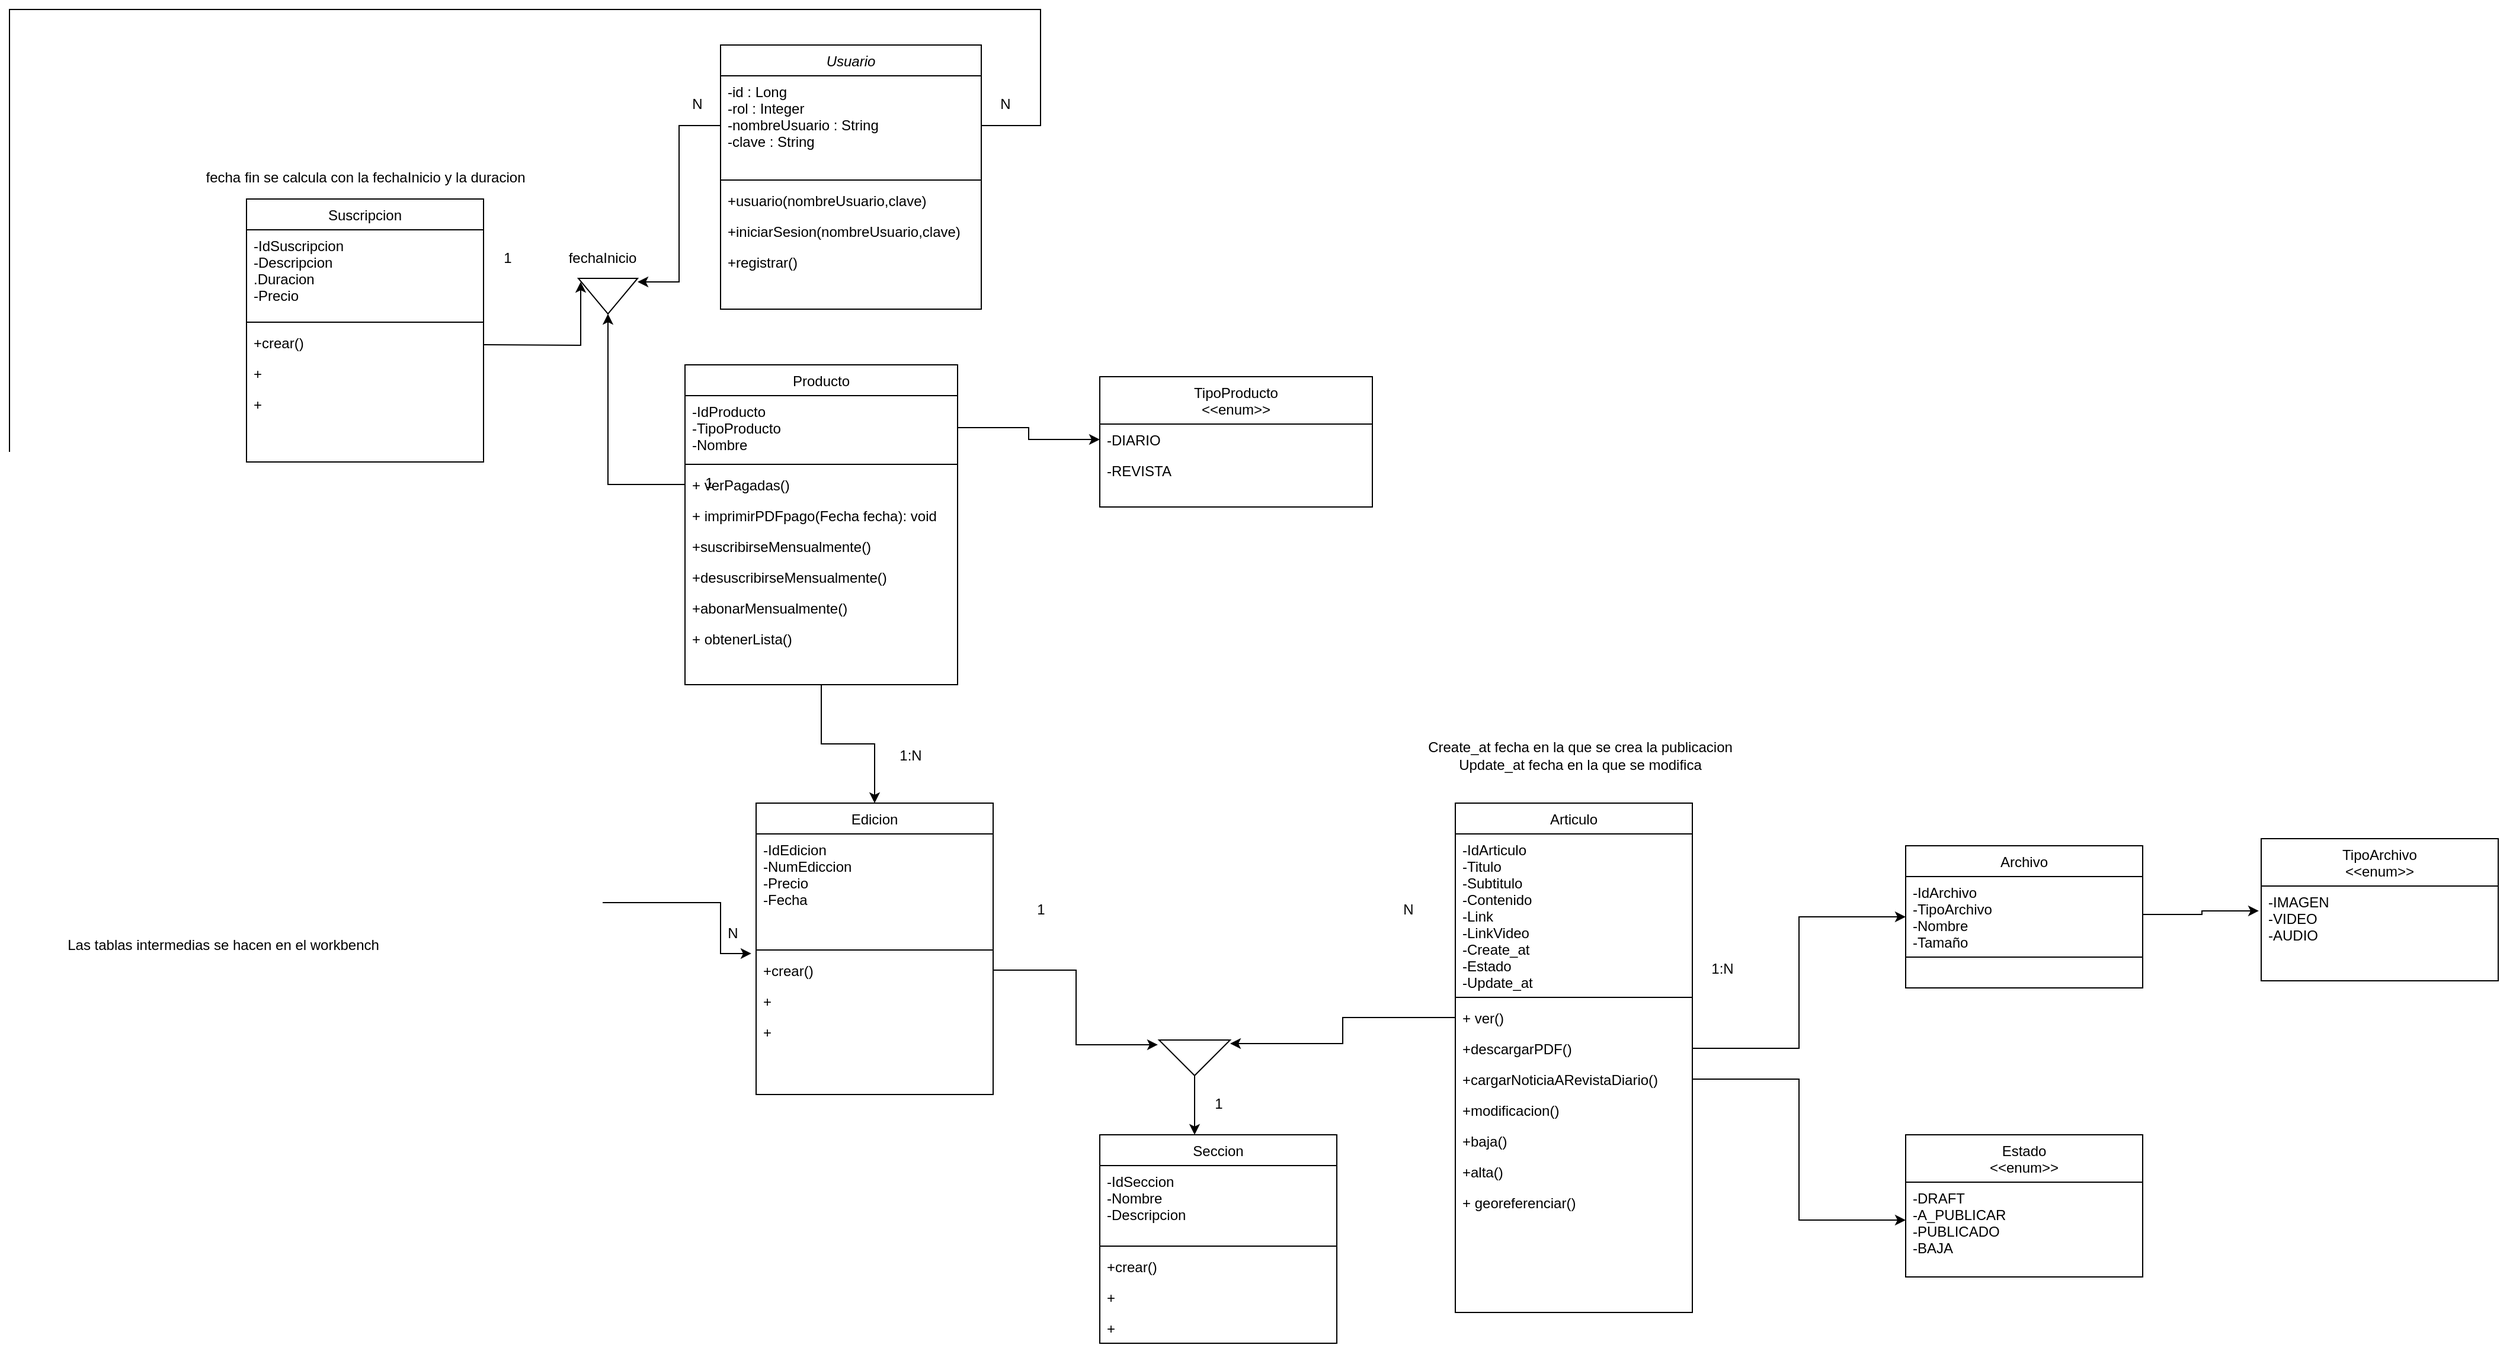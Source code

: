 <mxfile version="20.5.1" type="github"><diagram id="s6dcJjaJ8UsS8RwueKAq" name="Página-1"><mxGraphModel dx="1207" dy="580" grid="1" gridSize="10" guides="1" tooltips="1" connect="1" arrows="1" fold="1" page="1" pageScale="1" pageWidth="827" pageHeight="1169" math="0" shadow="0"><root><mxCell id="0"/><mxCell id="1" parent="0"/><mxCell id="OmIaJ9FUDiQhflYNZLRw-1" value="Usuario" style="swimlane;fontStyle=2;align=center;verticalAlign=top;childLayout=stackLayout;horizontal=1;startSize=26;horizontalStack=0;resizeParent=1;resizeLast=0;collapsible=1;marginBottom=0;rounded=0;shadow=0;strokeWidth=1;" parent="1" vertex="1"><mxGeometry x="100" y="860" width="220" height="223" as="geometry"><mxRectangle x="230" y="140" width="160" height="26" as="alternateBounds"/></mxGeometry></mxCell><mxCell id="OmIaJ9FUDiQhflYNZLRw-2" value="-id : Long&#10;-rol : Integer&#10;-nombreUsuario : String&#10;-clave : String" style="text;align=left;verticalAlign=top;spacingLeft=4;spacingRight=4;overflow=hidden;rotatable=0;points=[[0,0.5],[1,0.5]];portConstraint=eastwest;" parent="OmIaJ9FUDiQhflYNZLRw-1" vertex="1"><mxGeometry y="26" width="220" height="84" as="geometry"/></mxCell><mxCell id="OmIaJ9FUDiQhflYNZLRw-5" value="" style="line;html=1;strokeWidth=1;align=left;verticalAlign=middle;spacingTop=-1;spacingLeft=3;spacingRight=3;rotatable=0;labelPosition=right;points=[];portConstraint=eastwest;" parent="OmIaJ9FUDiQhflYNZLRw-1" vertex="1"><mxGeometry y="110" width="220" height="8" as="geometry"/></mxCell><mxCell id="OmIaJ9FUDiQhflYNZLRw-6" value="+usuario(nombreUsuario,clave)" style="text;align=left;verticalAlign=top;spacingLeft=4;spacingRight=4;overflow=hidden;rotatable=0;points=[[0,0.5],[1,0.5]];portConstraint=eastwest;" parent="OmIaJ9FUDiQhflYNZLRw-1" vertex="1"><mxGeometry y="118" width="220" height="26" as="geometry"/></mxCell><mxCell id="OmIaJ9FUDiQhflYNZLRw-7" value="+iniciarSesion(nombreUsuario,clave)" style="text;align=left;verticalAlign=top;spacingLeft=4;spacingRight=4;overflow=hidden;rotatable=0;points=[[0,0.5],[1,0.5]];portConstraint=eastwest;" parent="OmIaJ9FUDiQhflYNZLRw-1" vertex="1"><mxGeometry y="144" width="220" height="26" as="geometry"/></mxCell><mxCell id="OmIaJ9FUDiQhflYNZLRw-8" value="+registrar()" style="text;align=left;verticalAlign=top;spacingLeft=4;spacingRight=4;overflow=hidden;rotatable=0;points=[[0,0.5],[1,0.5]];portConstraint=eastwest;" parent="OmIaJ9FUDiQhflYNZLRw-1" vertex="1"><mxGeometry y="170" width="220" height="26" as="geometry"/></mxCell><mxCell id="gmvJrnh-E27BotTeYtN5-12" style="edgeStyle=orthogonalEdgeStyle;rounded=0;orthogonalLoop=1;jettySize=auto;html=1;exitX=0.5;exitY=1;exitDx=0;exitDy=0;entryX=0.5;entryY=0;entryDx=0;entryDy=0;" parent="1" source="OmIaJ9FUDiQhflYNZLRw-73" target="OmIaJ9FUDiQhflYNZLRw-27" edge="1"><mxGeometry relative="1" as="geometry"/></mxCell><mxCell id="OmIaJ9FUDiQhflYNZLRw-73" value="Producto" style="swimlane;fontStyle=0;align=center;verticalAlign=top;childLayout=stackLayout;horizontal=1;startSize=26;horizontalStack=0;resizeParent=1;resizeLast=0;collapsible=1;marginBottom=0;rounded=0;shadow=0;strokeWidth=1;" parent="1" vertex="1"><mxGeometry x="70" y="1130" width="230" height="270" as="geometry"><mxRectangle x="130" y="380" width="160" height="26" as="alternateBounds"/></mxGeometry></mxCell><mxCell id="OmIaJ9FUDiQhflYNZLRw-74" value="-IdProducto&#10;-TipoProducto&#10;-Nombre" style="text;align=left;verticalAlign=top;spacingLeft=4;spacingRight=4;overflow=hidden;rotatable=0;points=[[0,0.5],[1,0.5]];portConstraint=eastwest;" parent="OmIaJ9FUDiQhflYNZLRw-73" vertex="1"><mxGeometry y="26" width="230" height="54" as="geometry"/></mxCell><mxCell id="OmIaJ9FUDiQhflYNZLRw-76" value="" style="line;html=1;strokeWidth=1;align=left;verticalAlign=middle;spacingTop=-1;spacingLeft=3;spacingRight=3;rotatable=0;labelPosition=right;points=[];portConstraint=eastwest;" parent="OmIaJ9FUDiQhflYNZLRw-73" vertex="1"><mxGeometry y="80" width="230" height="8" as="geometry"/></mxCell><mxCell id="OmIaJ9FUDiQhflYNZLRw-77" value="+ verPagadas()" style="text;align=left;verticalAlign=top;spacingLeft=4;spacingRight=4;overflow=hidden;rotatable=0;points=[[0,0.5],[1,0.5]];portConstraint=eastwest;" parent="OmIaJ9FUDiQhflYNZLRw-73" vertex="1"><mxGeometry y="88" width="230" height="26" as="geometry"/></mxCell><mxCell id="OmIaJ9FUDiQhflYNZLRw-78" value="+ imprimirPDFpago(Fecha fecha): void" style="text;align=left;verticalAlign=top;spacingLeft=4;spacingRight=4;overflow=hidden;rotatable=0;points=[[0,0.5],[1,0.5]];portConstraint=eastwest;" parent="OmIaJ9FUDiQhflYNZLRw-73" vertex="1"><mxGeometry y="114" width="230" height="26" as="geometry"/></mxCell><mxCell id="OmIaJ9FUDiQhflYNZLRw-79" value="+suscribirseMensualmente()" style="text;align=left;verticalAlign=top;spacingLeft=4;spacingRight=4;overflow=hidden;rotatable=0;points=[[0,0.5],[1,0.5]];portConstraint=eastwest;" parent="OmIaJ9FUDiQhflYNZLRw-73" vertex="1"><mxGeometry y="140" width="230" height="26" as="geometry"/></mxCell><mxCell id="OmIaJ9FUDiQhflYNZLRw-80" value="+desuscribirseMensualmente()" style="text;align=left;verticalAlign=top;spacingLeft=4;spacingRight=4;overflow=hidden;rotatable=0;points=[[0,0.5],[1,0.5]];portConstraint=eastwest;" parent="OmIaJ9FUDiQhflYNZLRw-73" vertex="1"><mxGeometry y="166" width="230" height="26" as="geometry"/></mxCell><mxCell id="OmIaJ9FUDiQhflYNZLRw-81" value="+abonarMensualmente()" style="text;align=left;verticalAlign=top;spacingLeft=4;spacingRight=4;overflow=hidden;rotatable=0;points=[[0,0.5],[1,0.5]];portConstraint=eastwest;" parent="OmIaJ9FUDiQhflYNZLRw-73" vertex="1"><mxGeometry y="192" width="230" height="26" as="geometry"/></mxCell><mxCell id="OmIaJ9FUDiQhflYNZLRw-82" value="+ obtenerLista()" style="text;align=left;verticalAlign=top;spacingLeft=4;spacingRight=4;overflow=hidden;rotatable=0;points=[[0,0.5],[1,0.5]];portConstraint=eastwest;" parent="OmIaJ9FUDiQhflYNZLRw-73" vertex="1"><mxGeometry y="218" width="230" height="26" as="geometry"/></mxCell><mxCell id="gmvJrnh-E27BotTeYtN5-1" value="TipoProducto&#10;&lt;&lt;enum&gt;&gt;" style="swimlane;fontStyle=0;align=center;verticalAlign=top;childLayout=stackLayout;horizontal=1;startSize=40;horizontalStack=0;resizeParent=1;resizeLast=0;collapsible=1;marginBottom=0;rounded=0;shadow=0;strokeWidth=1;" parent="1" vertex="1"><mxGeometry x="420" y="1140" width="230" height="110" as="geometry"><mxRectangle x="130" y="380" width="160" height="26" as="alternateBounds"/></mxGeometry></mxCell><mxCell id="gmvJrnh-E27BotTeYtN5-2" value="-DIARIO" style="text;align=left;verticalAlign=top;spacingLeft=4;spacingRight=4;overflow=hidden;rotatable=0;points=[[0,0.5],[1,0.5]];portConstraint=eastwest;" parent="gmvJrnh-E27BotTeYtN5-1" vertex="1"><mxGeometry y="40" width="230" height="26" as="geometry"/></mxCell><mxCell id="gmvJrnh-E27BotTeYtN5-3" value="-REVISTA" style="text;align=left;verticalAlign=top;spacingLeft=4;spacingRight=4;overflow=hidden;rotatable=0;points=[[0,0.5],[1,0.5]];portConstraint=eastwest;rounded=0;shadow=0;html=0;" parent="gmvJrnh-E27BotTeYtN5-1" vertex="1"><mxGeometry y="66" width="230" height="26" as="geometry"/></mxCell><mxCell id="gmvJrnh-E27BotTeYtN5-11" style="edgeStyle=orthogonalEdgeStyle;rounded=0;orthogonalLoop=1;jettySize=auto;html=1;exitX=1;exitY=0.5;exitDx=0;exitDy=0;entryX=0;entryY=0.5;entryDx=0;entryDy=0;" parent="1" source="OmIaJ9FUDiQhflYNZLRw-74" target="gmvJrnh-E27BotTeYtN5-2" edge="1"><mxGeometry relative="1" as="geometry"/></mxCell><mxCell id="gmvJrnh-E27BotTeYtN5-23" value="Suscripcion" style="swimlane;fontStyle=0;align=center;verticalAlign=top;childLayout=stackLayout;horizontal=1;startSize=26;horizontalStack=0;resizeParent=1;resizeLast=0;collapsible=1;marginBottom=0;rounded=0;shadow=0;strokeWidth=1;" parent="1" vertex="1"><mxGeometry x="-300" y="990" width="200" height="222" as="geometry"><mxRectangle x="130" y="380" width="160" height="26" as="alternateBounds"/></mxGeometry></mxCell><mxCell id="gmvJrnh-E27BotTeYtN5-24" value="-IdSuscripcion&#10;-Descripcion&#10;.Duracion&#10;-Precio" style="text;align=left;verticalAlign=top;spacingLeft=4;spacingRight=4;overflow=hidden;rotatable=0;points=[[0,0.5],[1,0.5]];portConstraint=eastwest;" parent="gmvJrnh-E27BotTeYtN5-23" vertex="1"><mxGeometry y="26" width="200" height="74" as="geometry"/></mxCell><mxCell id="gmvJrnh-E27BotTeYtN5-26" value="" style="line;html=1;strokeWidth=1;align=left;verticalAlign=middle;spacingTop=-1;spacingLeft=3;spacingRight=3;rotatable=0;labelPosition=right;points=[];portConstraint=eastwest;" parent="gmvJrnh-E27BotTeYtN5-23" vertex="1"><mxGeometry y="100" width="200" height="8" as="geometry"/></mxCell><mxCell id="gmvJrnh-E27BotTeYtN5-27" value="+crear()" style="text;align=left;verticalAlign=top;spacingLeft=4;spacingRight=4;overflow=hidden;rotatable=0;points=[[0,0.5],[1,0.5]];portConstraint=eastwest;" parent="gmvJrnh-E27BotTeYtN5-23" vertex="1"><mxGeometry y="108" width="200" height="26" as="geometry"/></mxCell><mxCell id="gmvJrnh-E27BotTeYtN5-28" value="+" style="text;align=left;verticalAlign=top;spacingLeft=4;spacingRight=4;overflow=hidden;rotatable=0;points=[[0,0.5],[1,0.5]];portConstraint=eastwest;" parent="gmvJrnh-E27BotTeYtN5-23" vertex="1"><mxGeometry y="134" width="200" height="26" as="geometry"/></mxCell><mxCell id="gmvJrnh-E27BotTeYtN5-29" value="+ " style="text;align=left;verticalAlign=top;spacingLeft=4;spacingRight=4;overflow=hidden;rotatable=0;points=[[0,0.5],[1,0.5]];portConstraint=eastwest;" parent="gmvJrnh-E27BotTeYtN5-23" vertex="1"><mxGeometry y="160" width="200" height="26" as="geometry"/></mxCell><mxCell id="OmIaJ9FUDiQhflYNZLRw-27" value="Edicion" style="swimlane;fontStyle=0;align=center;verticalAlign=top;childLayout=stackLayout;horizontal=1;startSize=26;horizontalStack=0;resizeParent=1;resizeLast=0;collapsible=1;marginBottom=0;rounded=0;shadow=0;strokeWidth=1;" parent="1" vertex="1"><mxGeometry x="130" y="1500" width="200" height="246" as="geometry"><mxRectangle x="130" y="380" width="160" height="26" as="alternateBounds"/></mxGeometry></mxCell><mxCell id="OmIaJ9FUDiQhflYNZLRw-28" value="-IdEdicion&#10;-NumEdiccion&#10;-Precio&#10;-Fecha" style="text;align=left;verticalAlign=top;spacingLeft=4;spacingRight=4;overflow=hidden;rotatable=0;points=[[0,0.5],[1,0.5]];portConstraint=eastwest;" parent="OmIaJ9FUDiQhflYNZLRw-27" vertex="1"><mxGeometry y="26" width="200" height="94" as="geometry"/></mxCell><mxCell id="OmIaJ9FUDiQhflYNZLRw-30" value="" style="line;html=1;strokeWidth=1;align=left;verticalAlign=middle;spacingTop=-1;spacingLeft=3;spacingRight=3;rotatable=0;labelPosition=right;points=[];portConstraint=eastwest;" parent="OmIaJ9FUDiQhflYNZLRw-27" vertex="1"><mxGeometry y="120" width="200" height="8" as="geometry"/></mxCell><mxCell id="OmIaJ9FUDiQhflYNZLRw-31" value="+crear()" style="text;align=left;verticalAlign=top;spacingLeft=4;spacingRight=4;overflow=hidden;rotatable=0;points=[[0,0.5],[1,0.5]];portConstraint=eastwest;" parent="OmIaJ9FUDiQhflYNZLRw-27" vertex="1"><mxGeometry y="128" width="200" height="26" as="geometry"/></mxCell><mxCell id="OmIaJ9FUDiQhflYNZLRw-32" value="+" style="text;align=left;verticalAlign=top;spacingLeft=4;spacingRight=4;overflow=hidden;rotatable=0;points=[[0,0.5],[1,0.5]];portConstraint=eastwest;" parent="OmIaJ9FUDiQhflYNZLRw-27" vertex="1"><mxGeometry y="154" width="200" height="26" as="geometry"/></mxCell><mxCell id="OmIaJ9FUDiQhflYNZLRw-33" value="+ " style="text;align=left;verticalAlign=top;spacingLeft=4;spacingRight=4;overflow=hidden;rotatable=0;points=[[0,0.5],[1,0.5]];portConstraint=eastwest;" parent="OmIaJ9FUDiQhflYNZLRw-27" vertex="1"><mxGeometry y="180" width="200" height="26" as="geometry"/></mxCell><mxCell id="OmIaJ9FUDiQhflYNZLRw-34" value="Articulo" style="swimlane;fontStyle=0;align=center;verticalAlign=top;childLayout=stackLayout;horizontal=1;startSize=26;horizontalStack=0;resizeParent=1;resizeLast=0;collapsible=1;marginBottom=0;rounded=0;shadow=0;strokeWidth=1;" parent="1" vertex="1"><mxGeometry x="720" y="1500" width="200" height="430" as="geometry"><mxRectangle x="130" y="380" width="160" height="26" as="alternateBounds"/></mxGeometry></mxCell><mxCell id="OmIaJ9FUDiQhflYNZLRw-35" value="-IdArticulo&#10;-Titulo&#10;-Subtitulo&#10;-Contenido&#10;-Link&#10;-LinkVideo&#10;-Create_at&#10;-Estado&#10;-Update_at" style="text;align=left;verticalAlign=top;spacingLeft=4;spacingRight=4;overflow=hidden;rotatable=0;points=[[0,0.5],[1,0.5]];portConstraint=eastwest;" parent="OmIaJ9FUDiQhflYNZLRw-34" vertex="1"><mxGeometry y="26" width="200" height="134" as="geometry"/></mxCell><mxCell id="OmIaJ9FUDiQhflYNZLRw-37" value="" style="line;html=1;strokeWidth=1;align=left;verticalAlign=middle;spacingTop=-1;spacingLeft=3;spacingRight=3;rotatable=0;labelPosition=right;points=[];portConstraint=eastwest;" parent="OmIaJ9FUDiQhflYNZLRw-34" vertex="1"><mxGeometry y="160" width="200" height="8" as="geometry"/></mxCell><mxCell id="OmIaJ9FUDiQhflYNZLRw-38" value="+ ver()" style="text;align=left;verticalAlign=top;spacingLeft=4;spacingRight=4;overflow=hidden;rotatable=0;points=[[0,0.5],[1,0.5]];portConstraint=eastwest;" parent="OmIaJ9FUDiQhflYNZLRw-34" vertex="1"><mxGeometry y="168" width="200" height="26" as="geometry"/></mxCell><mxCell id="OmIaJ9FUDiQhflYNZLRw-39" value="+descargarPDF()" style="text;align=left;verticalAlign=top;spacingLeft=4;spacingRight=4;overflow=hidden;rotatable=0;points=[[0,0.5],[1,0.5]];portConstraint=eastwest;" parent="OmIaJ9FUDiQhflYNZLRw-34" vertex="1"><mxGeometry y="194" width="200" height="26" as="geometry"/></mxCell><mxCell id="OmIaJ9FUDiQhflYNZLRw-40" value="+cargarNoticiaARevistaDiario()" style="text;align=left;verticalAlign=top;spacingLeft=4;spacingRight=4;overflow=hidden;rotatable=0;points=[[0,0.5],[1,0.5]];portConstraint=eastwest;" parent="OmIaJ9FUDiQhflYNZLRw-34" vertex="1"><mxGeometry y="220" width="200" height="26" as="geometry"/></mxCell><mxCell id="OmIaJ9FUDiQhflYNZLRw-41" value="+modificacion()" style="text;align=left;verticalAlign=top;spacingLeft=4;spacingRight=4;overflow=hidden;rotatable=0;points=[[0,0.5],[1,0.5]];portConstraint=eastwest;" parent="OmIaJ9FUDiQhflYNZLRw-34" vertex="1"><mxGeometry y="246" width="200" height="26" as="geometry"/></mxCell><mxCell id="OmIaJ9FUDiQhflYNZLRw-42" value="+baja()" style="text;align=left;verticalAlign=top;spacingLeft=4;spacingRight=4;overflow=hidden;rotatable=0;points=[[0,0.5],[1,0.5]];portConstraint=eastwest;" parent="OmIaJ9FUDiQhflYNZLRw-34" vertex="1"><mxGeometry y="272" width="200" height="26" as="geometry"/></mxCell><mxCell id="OmIaJ9FUDiQhflYNZLRw-43" value="+alta()" style="text;align=left;verticalAlign=top;spacingLeft=4;spacingRight=4;overflow=hidden;rotatable=0;points=[[0,0.5],[1,0.5]];portConstraint=eastwest;" parent="OmIaJ9FUDiQhflYNZLRw-34" vertex="1"><mxGeometry y="298" width="200" height="26" as="geometry"/></mxCell><mxCell id="OmIaJ9FUDiQhflYNZLRw-44" value="+ georeferenciar()" style="text;align=left;verticalAlign=top;spacingLeft=4;spacingRight=4;overflow=hidden;rotatable=0;points=[[0,0.5],[1,0.5]];portConstraint=eastwest;" parent="OmIaJ9FUDiQhflYNZLRw-34" vertex="1"><mxGeometry y="324" width="200" height="26" as="geometry"/></mxCell><mxCell id="OmIaJ9FUDiQhflYNZLRw-51" value="Seccion" style="swimlane;fontStyle=0;align=center;verticalAlign=top;childLayout=stackLayout;horizontal=1;startSize=26;horizontalStack=0;resizeParent=1;resizeLast=0;collapsible=1;marginBottom=0;rounded=0;shadow=0;strokeWidth=1;" parent="1" vertex="1"><mxGeometry x="420" y="1780" width="200" height="176" as="geometry"><mxRectangle x="130" y="380" width="160" height="26" as="alternateBounds"/></mxGeometry></mxCell><mxCell id="OmIaJ9FUDiQhflYNZLRw-52" value="-IdSeccion&#10;-Nombre&#10;-Descripcion" style="text;align=left;verticalAlign=top;spacingLeft=4;spacingRight=4;overflow=hidden;rotatable=0;points=[[0,0.5],[1,0.5]];portConstraint=eastwest;" parent="OmIaJ9FUDiQhflYNZLRw-51" vertex="1"><mxGeometry y="26" width="200" height="64" as="geometry"/></mxCell><mxCell id="OmIaJ9FUDiQhflYNZLRw-54" value="" style="line;html=1;strokeWidth=1;align=left;verticalAlign=middle;spacingTop=-1;spacingLeft=3;spacingRight=3;rotatable=0;labelPosition=right;points=[];portConstraint=eastwest;" parent="OmIaJ9FUDiQhflYNZLRw-51" vertex="1"><mxGeometry y="90" width="200" height="8" as="geometry"/></mxCell><mxCell id="OmIaJ9FUDiQhflYNZLRw-55" value="+crear()" style="text;align=left;verticalAlign=top;spacingLeft=4;spacingRight=4;overflow=hidden;rotatable=0;points=[[0,0.5],[1,0.5]];portConstraint=eastwest;" parent="OmIaJ9FUDiQhflYNZLRw-51" vertex="1"><mxGeometry y="98" width="200" height="26" as="geometry"/></mxCell><mxCell id="OmIaJ9FUDiQhflYNZLRw-56" value="+" style="text;align=left;verticalAlign=top;spacingLeft=4;spacingRight=4;overflow=hidden;rotatable=0;points=[[0,0.5],[1,0.5]];portConstraint=eastwest;" parent="OmIaJ9FUDiQhflYNZLRw-51" vertex="1"><mxGeometry y="124" width="200" height="26" as="geometry"/></mxCell><mxCell id="OmIaJ9FUDiQhflYNZLRw-57" value="+ " style="text;align=left;verticalAlign=top;spacingLeft=4;spacingRight=4;overflow=hidden;rotatable=0;points=[[0,0.5],[1,0.5]];portConstraint=eastwest;" parent="OmIaJ9FUDiQhflYNZLRw-51" vertex="1"><mxGeometry y="150" width="200" height="26" as="geometry"/></mxCell><mxCell id="gmvJrnh-E27BotTeYtN5-16" style="edgeStyle=orthogonalEdgeStyle;rounded=0;orthogonalLoop=1;jettySize=auto;html=1;exitX=1;exitY=0.5;exitDx=0;exitDy=0;entryX=0.4;entryY=0;entryDx=0;entryDy=0;entryPerimeter=0;" parent="1" source="gmvJrnh-E27BotTeYtN5-14" target="OmIaJ9FUDiQhflYNZLRw-51" edge="1"><mxGeometry relative="1" as="geometry"/></mxCell><mxCell id="gmvJrnh-E27BotTeYtN5-14" value="" style="triangle;whiteSpace=wrap;html=1;rotation=90;" parent="1" vertex="1"><mxGeometry x="485" y="1685" width="30" height="60" as="geometry"/></mxCell><mxCell id="gmvJrnh-E27BotTeYtN5-17" style="edgeStyle=orthogonalEdgeStyle;rounded=0;orthogonalLoop=1;jettySize=auto;html=1;exitX=0;exitY=0.5;exitDx=0;exitDy=0;entryX=0.1;entryY=0;entryDx=0;entryDy=0;entryPerimeter=0;" parent="1" source="OmIaJ9FUDiQhflYNZLRw-38" target="gmvJrnh-E27BotTeYtN5-14" edge="1"><mxGeometry relative="1" as="geometry"/></mxCell><mxCell id="gmvJrnh-E27BotTeYtN5-19" style="edgeStyle=orthogonalEdgeStyle;rounded=0;orthogonalLoop=1;jettySize=auto;html=1;exitX=1;exitY=0.5;exitDx=0;exitDy=0;entryX=0.133;entryY=1.017;entryDx=0;entryDy=0;entryPerimeter=0;" parent="1" source="OmIaJ9FUDiQhflYNZLRw-31" target="gmvJrnh-E27BotTeYtN5-14" edge="1"><mxGeometry relative="1" as="geometry"/></mxCell><mxCell id="gmvJrnh-E27BotTeYtN5-20" value="N" style="text;html=1;align=center;verticalAlign=middle;resizable=0;points=[];autosize=1;" parent="1" vertex="1"><mxGeometry x="670" y="1580" width="20" height="20" as="geometry"/></mxCell><mxCell id="gmvJrnh-E27BotTeYtN5-21" value="1" style="text;html=1;align=center;verticalAlign=middle;resizable=0;points=[];autosize=1;" parent="1" vertex="1"><mxGeometry x="360" y="1580" width="20" height="20" as="geometry"/></mxCell><mxCell id="gmvJrnh-E27BotTeYtN5-22" value="1" style="text;html=1;align=center;verticalAlign=middle;resizable=0;points=[];autosize=1;" parent="1" vertex="1"><mxGeometry x="510" y="1744" width="20" height="20" as="geometry"/></mxCell><mxCell id="gmvJrnh-E27BotTeYtN5-30" value="" style="triangle;whiteSpace=wrap;html=1;rotation=90;" parent="1" vertex="1"><mxGeometry x="-10" y="1047" width="30" height="50" as="geometry"/></mxCell><mxCell id="gmvJrnh-E27BotTeYtN5-31" style="edgeStyle=orthogonalEdgeStyle;rounded=0;orthogonalLoop=1;jettySize=auto;html=1;exitX=1;exitY=0.5;exitDx=0;exitDy=0;entryX=0.1;entryY=0.96;entryDx=0;entryDy=0;entryPerimeter=0;" parent="1" target="gmvJrnh-E27BotTeYtN5-30" edge="1"><mxGeometry relative="1" as="geometry"><mxPoint x="-100" y="1113" as="sourcePoint"/></mxGeometry></mxCell><mxCell id="gmvJrnh-E27BotTeYtN5-32" style="edgeStyle=orthogonalEdgeStyle;rounded=0;orthogonalLoop=1;jettySize=auto;html=1;exitX=0;exitY=0.5;exitDx=0;exitDy=0;entryX=0.1;entryY=0;entryDx=0;entryDy=0;entryPerimeter=0;" parent="1" source="OmIaJ9FUDiQhflYNZLRw-2" target="gmvJrnh-E27BotTeYtN5-30" edge="1"><mxGeometry relative="1" as="geometry"/></mxCell><mxCell id="gmvJrnh-E27BotTeYtN5-33" style="edgeStyle=orthogonalEdgeStyle;rounded=0;orthogonalLoop=1;jettySize=auto;html=1;exitX=0;exitY=0.5;exitDx=0;exitDy=0;entryX=1;entryY=0.5;entryDx=0;entryDy=0;" parent="1" source="OmIaJ9FUDiQhflYNZLRw-77" target="gmvJrnh-E27BotTeYtN5-30" edge="1"><mxGeometry relative="1" as="geometry"/></mxCell><mxCell id="gmvJrnh-E27BotTeYtN5-34" value="N" style="text;html=1;align=center;verticalAlign=middle;resizable=0;points=[];autosize=1;" parent="1" vertex="1"><mxGeometry x="70" y="900" width="20" height="20" as="geometry"/></mxCell><mxCell id="gmvJrnh-E27BotTeYtN5-35" value="1" style="text;html=1;align=center;verticalAlign=middle;resizable=0;points=[];autosize=1;" parent="1" vertex="1"><mxGeometry x="-90" y="1030" width="20" height="20" as="geometry"/></mxCell><mxCell id="gmvJrnh-E27BotTeYtN5-36" value="1" style="text;html=1;align=center;verticalAlign=middle;resizable=0;points=[];autosize=1;" parent="1" vertex="1"><mxGeometry x="80" y="1220" width="20" height="20" as="geometry"/></mxCell><mxCell id="gmvJrnh-E27BotTeYtN5-37" value="fechaInicio" style="text;html=1;align=center;verticalAlign=middle;resizable=0;points=[];autosize=1;" parent="1" vertex="1"><mxGeometry x="-35" y="1030" width="70" height="20" as="geometry"/></mxCell><mxCell id="gmvJrnh-E27BotTeYtN5-38" value="fecha fin se calcula con la fechaInicio y la duracion" style="text;html=1;align=center;verticalAlign=middle;resizable=0;points=[];autosize=1;" parent="1" vertex="1"><mxGeometry x="-345" y="961.5" width="290" height="20" as="geometry"/></mxCell><mxCell id="gmvJrnh-E27BotTeYtN5-39" style="edgeStyle=orthogonalEdgeStyle;rounded=0;orthogonalLoop=1;jettySize=auto;html=1;exitX=1;exitY=0.5;exitDx=0;exitDy=0;entryX=-0.02;entryY=1.074;entryDx=0;entryDy=0;entryPerimeter=0;" parent="1" source="OmIaJ9FUDiQhflYNZLRw-2" target="OmIaJ9FUDiQhflYNZLRw-28" edge="1"><mxGeometry relative="1" as="geometry"><Array as="points"><mxPoint x="370" y="928"/><mxPoint x="370" y="830"/><mxPoint x="-500" y="830"/><mxPoint x="-500" y="1584"/><mxPoint x="100" y="1584"/><mxPoint x="100" y="1627"/></Array></mxGeometry></mxCell><mxCell id="gmvJrnh-E27BotTeYtN5-40" value="N" style="text;html=1;align=center;verticalAlign=middle;resizable=0;points=[];autosize=1;" parent="1" vertex="1"><mxGeometry x="330" y="900" width="20" height="20" as="geometry"/></mxCell><mxCell id="gmvJrnh-E27BotTeYtN5-41" value="N" style="text;html=1;align=center;verticalAlign=middle;resizable=0;points=[];autosize=1;" parent="1" vertex="1"><mxGeometry x="100" y="1600" width="20" height="20" as="geometry"/></mxCell><mxCell id="gmvJrnh-E27BotTeYtN5-53" value="1:N" style="text;html=1;align=center;verticalAlign=middle;resizable=0;points=[];autosize=1;" parent="1" vertex="1"><mxGeometry x="930" y="1630" width="30" height="20" as="geometry"/></mxCell><mxCell id="gmvJrnh-E27BotTeYtN5-42" value="Archivo" style="swimlane;fontStyle=0;align=center;verticalAlign=top;childLayout=stackLayout;horizontal=1;startSize=26;horizontalStack=0;resizeParent=1;resizeLast=0;collapsible=1;marginBottom=0;rounded=0;shadow=0;strokeWidth=1;" parent="1" vertex="1"><mxGeometry x="1100" y="1536" width="200" height="120" as="geometry"><mxRectangle x="130" y="380" width="160" height="26" as="alternateBounds"/></mxGeometry></mxCell><mxCell id="gmvJrnh-E27BotTeYtN5-43" value="-IdArchivo&#10;-TipoArchivo&#10;-Nombre&#10;-Tamaño" style="text;align=left;verticalAlign=top;spacingLeft=4;spacingRight=4;overflow=hidden;rotatable=0;points=[[0,0.5],[1,0.5]];portConstraint=eastwest;" parent="gmvJrnh-E27BotTeYtN5-42" vertex="1"><mxGeometry y="26" width="200" height="64" as="geometry"/></mxCell><mxCell id="gmvJrnh-E27BotTeYtN5-44" value="" style="line;html=1;strokeWidth=1;align=left;verticalAlign=middle;spacingTop=-1;spacingLeft=3;spacingRight=3;rotatable=0;labelPosition=right;points=[];portConstraint=eastwest;" parent="gmvJrnh-E27BotTeYtN5-42" vertex="1"><mxGeometry y="90" width="200" height="8" as="geometry"/></mxCell><mxCell id="gmvJrnh-E27BotTeYtN5-54" style="edgeStyle=orthogonalEdgeStyle;rounded=0;orthogonalLoop=1;jettySize=auto;html=1;exitX=1;exitY=0.5;exitDx=0;exitDy=0;entryX=0;entryY=0.5;entryDx=0;entryDy=0;" parent="1" source="OmIaJ9FUDiQhflYNZLRw-39" target="gmvJrnh-E27BotTeYtN5-42" edge="1"><mxGeometry relative="1" as="geometry"/></mxCell><mxCell id="gmvJrnh-E27BotTeYtN5-55" value="TipoArchivo&#10;&lt;&lt;enum&gt;&gt;" style="swimlane;fontStyle=0;align=center;verticalAlign=top;childLayout=stackLayout;horizontal=1;startSize=40;horizontalStack=0;resizeParent=1;resizeLast=0;collapsible=1;marginBottom=0;rounded=0;shadow=0;strokeWidth=1;" parent="1" vertex="1"><mxGeometry x="1400" y="1530" width="200" height="120" as="geometry"><mxRectangle x="130" y="380" width="160" height="26" as="alternateBounds"/></mxGeometry></mxCell><mxCell id="gmvJrnh-E27BotTeYtN5-56" value="-IMAGEN&#10;-VIDEO&#10;-AUDIO" style="text;align=left;verticalAlign=top;spacingLeft=4;spacingRight=4;overflow=hidden;rotatable=0;points=[[0,0.5],[1,0.5]];portConstraint=eastwest;" parent="gmvJrnh-E27BotTeYtN5-55" vertex="1"><mxGeometry y="40" width="200" height="64" as="geometry"/></mxCell><mxCell id="gmvJrnh-E27BotTeYtN5-58" style="edgeStyle=orthogonalEdgeStyle;rounded=0;orthogonalLoop=1;jettySize=auto;html=1;exitX=1;exitY=0.5;exitDx=0;exitDy=0;entryX=-0.01;entryY=0.328;entryDx=0;entryDy=0;entryPerimeter=0;" parent="1" source="gmvJrnh-E27BotTeYtN5-43" target="gmvJrnh-E27BotTeYtN5-56" edge="1"><mxGeometry relative="1" as="geometry"/></mxCell><mxCell id="gmvJrnh-E27BotTeYtN5-59" value="Estado&#10;&lt;&lt;enum&gt;&gt;" style="swimlane;fontStyle=0;align=center;verticalAlign=top;childLayout=stackLayout;horizontal=1;startSize=40;horizontalStack=0;resizeParent=1;resizeLast=0;collapsible=1;marginBottom=0;rounded=0;shadow=0;strokeWidth=1;" parent="1" vertex="1"><mxGeometry x="1100" y="1780" width="200" height="120" as="geometry"><mxRectangle x="130" y="380" width="160" height="26" as="alternateBounds"/></mxGeometry></mxCell><mxCell id="gmvJrnh-E27BotTeYtN5-60" value="-DRAFT&#10;-A_PUBLICAR&#10;-PUBLICADO&#10;-BAJA" style="text;align=left;verticalAlign=top;spacingLeft=4;spacingRight=4;overflow=hidden;rotatable=0;points=[[0,0.5],[1,0.5]];portConstraint=eastwest;" parent="gmvJrnh-E27BotTeYtN5-59" vertex="1"><mxGeometry y="40" width="200" height="64" as="geometry"/></mxCell><mxCell id="gmvJrnh-E27BotTeYtN5-61" style="edgeStyle=orthogonalEdgeStyle;rounded=0;orthogonalLoop=1;jettySize=auto;html=1;exitX=1;exitY=0.5;exitDx=0;exitDy=0;" parent="1" source="OmIaJ9FUDiQhflYNZLRw-40" target="gmvJrnh-E27BotTeYtN5-60" edge="1"><mxGeometry relative="1" as="geometry"/></mxCell><mxCell id="gmvJrnh-E27BotTeYtN5-62" value="Create_at fecha en la que se crea la publicacion&lt;br&gt;Update_at fecha en la que se modifica" style="text;html=1;align=center;verticalAlign=middle;resizable=0;points=[];autosize=1;" parent="1" vertex="1"><mxGeometry x="690" y="1445" width="270" height="30" as="geometry"/></mxCell><mxCell id="gmvJrnh-E27BotTeYtN5-63" value="1:N" style="text;html=1;align=center;verticalAlign=middle;resizable=0;points=[];autosize=1;" parent="1" vertex="1"><mxGeometry x="245" y="1450" width="30" height="20" as="geometry"/></mxCell><mxCell id="gmvJrnh-E27BotTeYtN5-64" value="Las tablas intermedias se hacen en el workbench" style="text;html=1;align=center;verticalAlign=middle;resizable=0;points=[];autosize=1;" parent="1" vertex="1"><mxGeometry x="-460" y="1610" width="280" height="20" as="geometry"/></mxCell></root></mxGraphModel></diagram></mxfile>